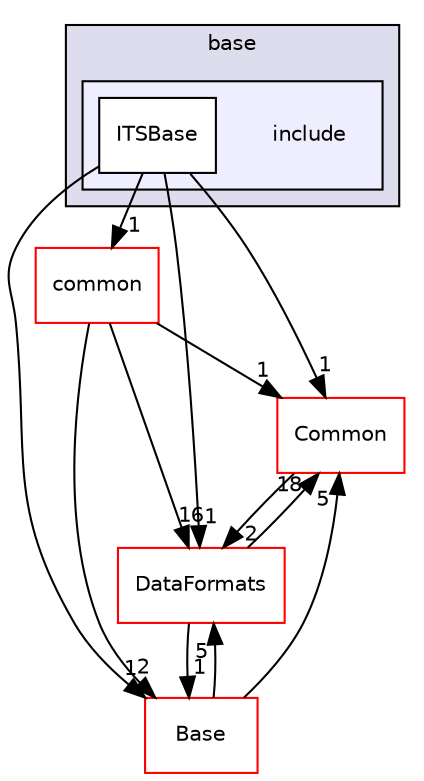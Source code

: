digraph "/home/travis/build/AliceO2Group/AliceO2/Detectors/ITSMFT/ITS/base/include" {
  bgcolor=transparent;
  compound=true
  node [ fontsize="10", fontname="Helvetica"];
  edge [ labelfontsize="10", labelfontname="Helvetica"];
  subgraph clusterdir_eedff867f3c4e67d20b227cb6e0f96ab {
    graph [ bgcolor="#ddddee", pencolor="black", label="base" fontname="Helvetica", fontsize="10", URL="dir_eedff867f3c4e67d20b227cb6e0f96ab.html"]
  subgraph clusterdir_7c7589ac5e0cc6a282d368c91949af0d {
    graph [ bgcolor="#eeeeff", pencolor="black", label="" URL="dir_7c7589ac5e0cc6a282d368c91949af0d.html"];
    dir_7c7589ac5e0cc6a282d368c91949af0d [shape=plaintext label="include"];
    dir_d8e9890f0d3106b34fa6b23d6fff1d5d [shape=box label="ITSBase" color="black" fillcolor="white" style="filled" URL="dir_d8e9890f0d3106b34fa6b23d6fff1d5d.html"];
  }
  }
  dir_4ab6b4cc6a7edbff49100e9123df213f [shape=box label="Common" color="red" URL="dir_4ab6b4cc6a7edbff49100e9123df213f.html"];
  dir_37c90836491b695b472bf98d1be8336b [shape=box label="Base" color="red" URL="dir_37c90836491b695b472bf98d1be8336b.html"];
  dir_85bf31a2e8d306e7598ffcb73f8df6bf [shape=box label="common" color="red" URL="dir_85bf31a2e8d306e7598ffcb73f8df6bf.html"];
  dir_2171f7ec022c5423887b07c69b2f5b48 [shape=box label="DataFormats" color="red" URL="dir_2171f7ec022c5423887b07c69b2f5b48.html"];
  dir_4ab6b4cc6a7edbff49100e9123df213f->dir_2171f7ec022c5423887b07c69b2f5b48 [headlabel="2", labeldistance=1.5 headhref="dir_000016_000056.html"];
  dir_37c90836491b695b472bf98d1be8336b->dir_4ab6b4cc6a7edbff49100e9123df213f [headlabel="5", labeldistance=1.5 headhref="dir_000154_000016.html"];
  dir_37c90836491b695b472bf98d1be8336b->dir_2171f7ec022c5423887b07c69b2f5b48 [headlabel="5", labeldistance=1.5 headhref="dir_000154_000056.html"];
  dir_85bf31a2e8d306e7598ffcb73f8df6bf->dir_4ab6b4cc6a7edbff49100e9123df213f [headlabel="1", labeldistance=1.5 headhref="dir_000206_000016.html"];
  dir_85bf31a2e8d306e7598ffcb73f8df6bf->dir_37c90836491b695b472bf98d1be8336b [headlabel="2", labeldistance=1.5 headhref="dir_000206_000154.html"];
  dir_85bf31a2e8d306e7598ffcb73f8df6bf->dir_2171f7ec022c5423887b07c69b2f5b48 [headlabel="16", labeldistance=1.5 headhref="dir_000206_000056.html"];
  dir_d8e9890f0d3106b34fa6b23d6fff1d5d->dir_4ab6b4cc6a7edbff49100e9123df213f [headlabel="1", labeldistance=1.5 headhref="dir_000246_000016.html"];
  dir_d8e9890f0d3106b34fa6b23d6fff1d5d->dir_37c90836491b695b472bf98d1be8336b [headlabel="1", labeldistance=1.5 headhref="dir_000246_000154.html"];
  dir_d8e9890f0d3106b34fa6b23d6fff1d5d->dir_85bf31a2e8d306e7598ffcb73f8df6bf [headlabel="1", labeldistance=1.5 headhref="dir_000246_000206.html"];
  dir_d8e9890f0d3106b34fa6b23d6fff1d5d->dir_2171f7ec022c5423887b07c69b2f5b48 [headlabel="1", labeldistance=1.5 headhref="dir_000246_000056.html"];
  dir_2171f7ec022c5423887b07c69b2f5b48->dir_4ab6b4cc6a7edbff49100e9123df213f [headlabel="18", labeldistance=1.5 headhref="dir_000056_000016.html"];
  dir_2171f7ec022c5423887b07c69b2f5b48->dir_37c90836491b695b472bf98d1be8336b [headlabel="1", labeldistance=1.5 headhref="dir_000056_000154.html"];
}

